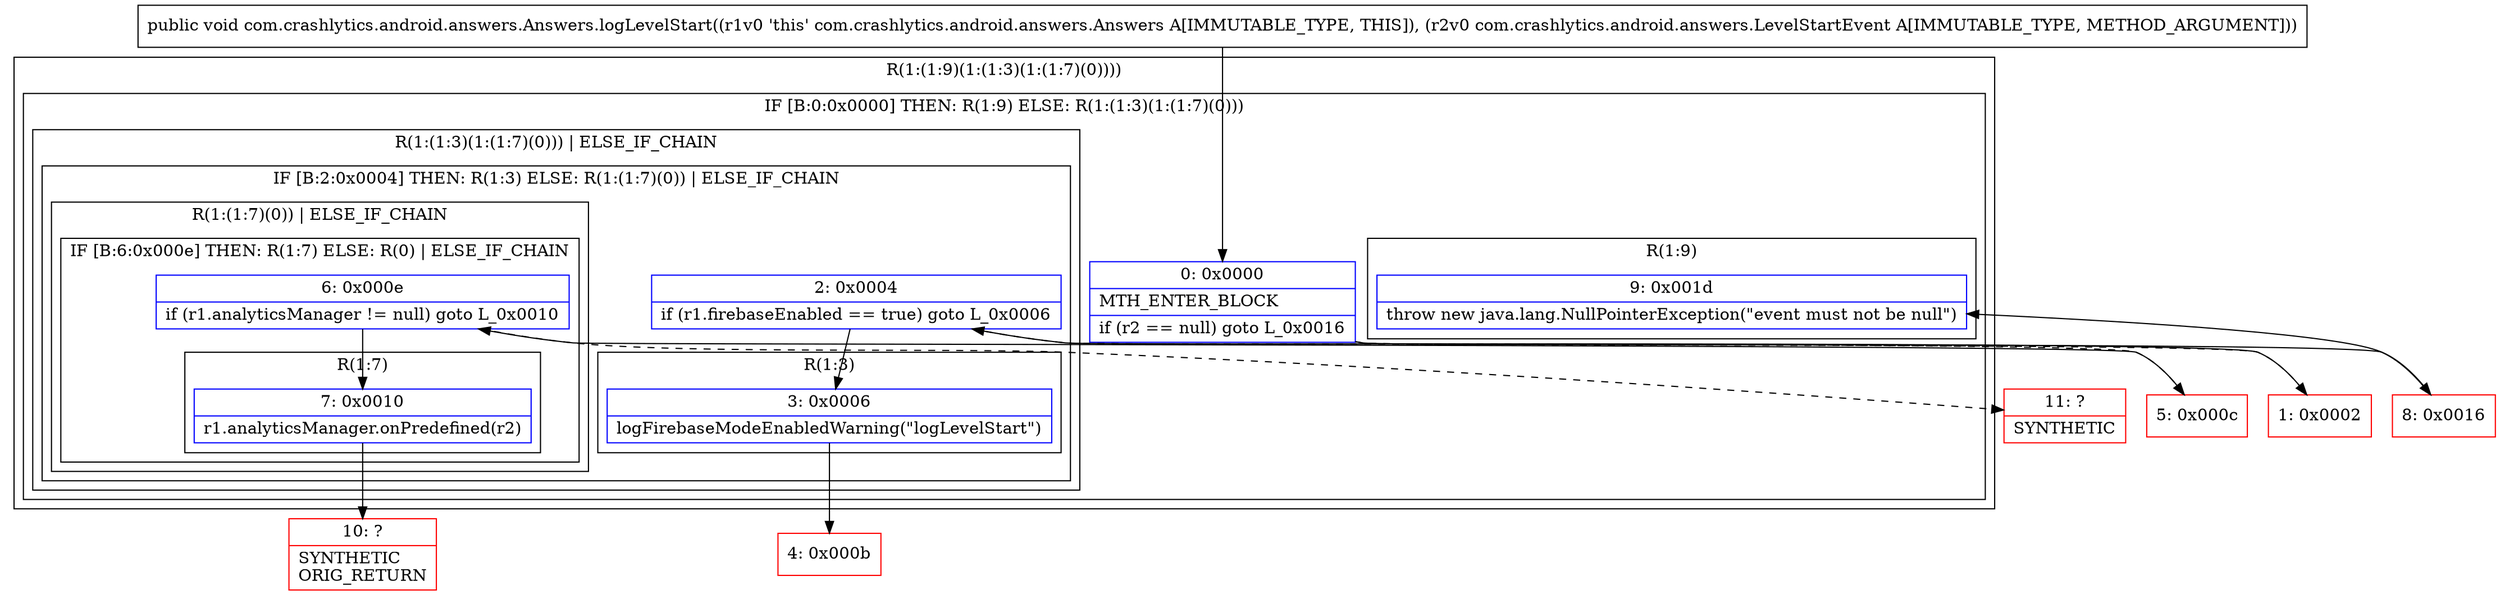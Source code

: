 digraph "CFG forcom.crashlytics.android.answers.Answers.logLevelStart(Lcom\/crashlytics\/android\/answers\/LevelStartEvent;)V" {
subgraph cluster_Region_451793460 {
label = "R(1:(1:9)(1:(1:3)(1:(1:7)(0))))";
node [shape=record,color=blue];
subgraph cluster_IfRegion_1777926810 {
label = "IF [B:0:0x0000] THEN: R(1:9) ELSE: R(1:(1:3)(1:(1:7)(0)))";
node [shape=record,color=blue];
Node_0 [shape=record,label="{0\:\ 0x0000|MTH_ENTER_BLOCK\l|if (r2 == null) goto L_0x0016\l}"];
subgraph cluster_Region_90215346 {
label = "R(1:9)";
node [shape=record,color=blue];
Node_9 [shape=record,label="{9\:\ 0x001d|throw new java.lang.NullPointerException(\"event must not be null\")\l}"];
}
subgraph cluster_Region_614849236 {
label = "R(1:(1:3)(1:(1:7)(0))) | ELSE_IF_CHAIN\l";
node [shape=record,color=blue];
subgraph cluster_IfRegion_1353564166 {
label = "IF [B:2:0x0004] THEN: R(1:3) ELSE: R(1:(1:7)(0)) | ELSE_IF_CHAIN\l";
node [shape=record,color=blue];
Node_2 [shape=record,label="{2\:\ 0x0004|if (r1.firebaseEnabled == true) goto L_0x0006\l}"];
subgraph cluster_Region_1902241115 {
label = "R(1:3)";
node [shape=record,color=blue];
Node_3 [shape=record,label="{3\:\ 0x0006|logFirebaseModeEnabledWarning(\"logLevelStart\")\l}"];
}
subgraph cluster_Region_1880950214 {
label = "R(1:(1:7)(0)) | ELSE_IF_CHAIN\l";
node [shape=record,color=blue];
subgraph cluster_IfRegion_2061763179 {
label = "IF [B:6:0x000e] THEN: R(1:7) ELSE: R(0) | ELSE_IF_CHAIN\l";
node [shape=record,color=blue];
Node_6 [shape=record,label="{6\:\ 0x000e|if (r1.analyticsManager != null) goto L_0x0010\l}"];
subgraph cluster_Region_1157054657 {
label = "R(1:7)";
node [shape=record,color=blue];
Node_7 [shape=record,label="{7\:\ 0x0010|r1.analyticsManager.onPredefined(r2)\l}"];
}
subgraph cluster_Region_977419833 {
label = "R(0)";
node [shape=record,color=blue];
}
}
}
}
}
}
}
Node_1 [shape=record,color=red,label="{1\:\ 0x0002}"];
Node_4 [shape=record,color=red,label="{4\:\ 0x000b}"];
Node_5 [shape=record,color=red,label="{5\:\ 0x000c}"];
Node_8 [shape=record,color=red,label="{8\:\ 0x0016}"];
Node_10 [shape=record,color=red,label="{10\:\ ?|SYNTHETIC\lORIG_RETURN\l}"];
Node_11 [shape=record,color=red,label="{11\:\ ?|SYNTHETIC\l}"];
MethodNode[shape=record,label="{public void com.crashlytics.android.answers.Answers.logLevelStart((r1v0 'this' com.crashlytics.android.answers.Answers A[IMMUTABLE_TYPE, THIS]), (r2v0 com.crashlytics.android.answers.LevelStartEvent A[IMMUTABLE_TYPE, METHOD_ARGUMENT])) }"];
MethodNode -> Node_0;
Node_0 -> Node_1[style=dashed];
Node_0 -> Node_8;
Node_2 -> Node_3;
Node_2 -> Node_5[style=dashed];
Node_3 -> Node_4;
Node_6 -> Node_7;
Node_6 -> Node_11[style=dashed];
Node_7 -> Node_10;
Node_1 -> Node_2;
Node_5 -> Node_6;
Node_8 -> Node_9;
}

